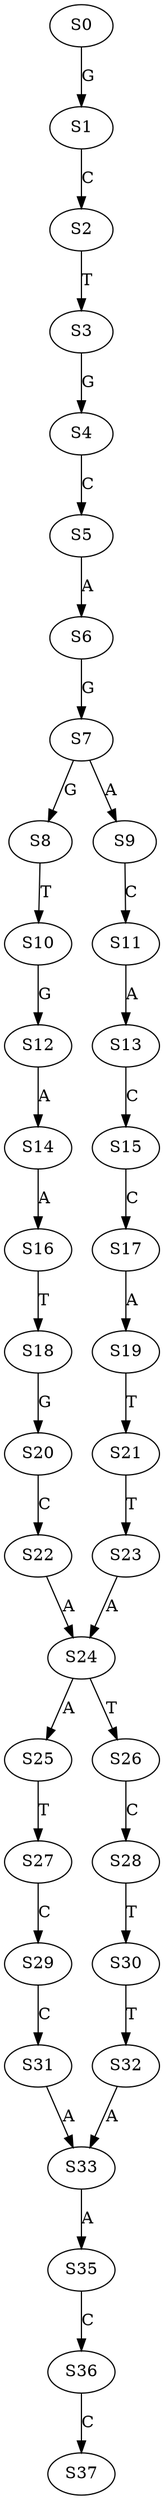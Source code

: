 strict digraph  {
	S0 -> S1 [ label = G ];
	S1 -> S2 [ label = C ];
	S2 -> S3 [ label = T ];
	S3 -> S4 [ label = G ];
	S4 -> S5 [ label = C ];
	S5 -> S6 [ label = A ];
	S6 -> S7 [ label = G ];
	S7 -> S8 [ label = G ];
	S7 -> S9 [ label = A ];
	S8 -> S10 [ label = T ];
	S9 -> S11 [ label = C ];
	S10 -> S12 [ label = G ];
	S11 -> S13 [ label = A ];
	S12 -> S14 [ label = A ];
	S13 -> S15 [ label = C ];
	S14 -> S16 [ label = A ];
	S15 -> S17 [ label = C ];
	S16 -> S18 [ label = T ];
	S17 -> S19 [ label = A ];
	S18 -> S20 [ label = G ];
	S19 -> S21 [ label = T ];
	S20 -> S22 [ label = C ];
	S21 -> S23 [ label = T ];
	S22 -> S24 [ label = A ];
	S23 -> S24 [ label = A ];
	S24 -> S25 [ label = A ];
	S24 -> S26 [ label = T ];
	S25 -> S27 [ label = T ];
	S26 -> S28 [ label = C ];
	S27 -> S29 [ label = C ];
	S28 -> S30 [ label = T ];
	S29 -> S31 [ label = C ];
	S30 -> S32 [ label = T ];
	S31 -> S33 [ label = A ];
	S32 -> S33 [ label = A ];
	S33 -> S35 [ label = A ];
	S35 -> S36 [ label = C ];
	S36 -> S37 [ label = C ];
}
